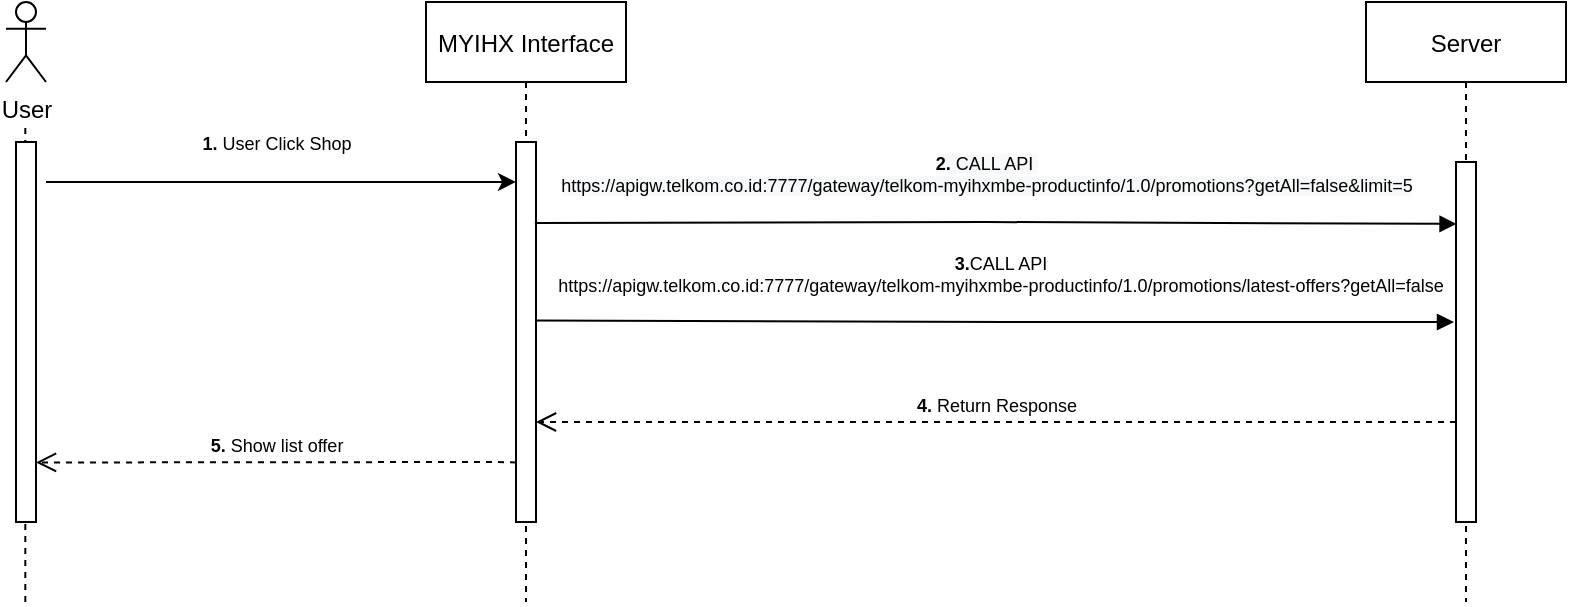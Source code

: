 <mxfile version="16.1.0" type="device"><diagram id="kgpKYQtTHZ0yAKxKKP6v" name="Page-1"><mxGraphModel dx="1185" dy="655" grid="1" gridSize="10" guides="1" tooltips="1" connect="1" arrows="1" fold="1" page="1" pageScale="1" pageWidth="850" pageHeight="1100" math="0" shadow="0"><root><mxCell id="0"/><mxCell id="1" parent="0"/><mxCell id="3nuBFxr9cyL0pnOWT2aG-1" value="MYIHX Interface" style="shape=umlLifeline;perimeter=lifelinePerimeter;container=1;collapsible=0;recursiveResize=0;rounded=0;shadow=0;strokeWidth=1;" parent="1" vertex="1"><mxGeometry x="250" y="70" width="100" height="300" as="geometry"/></mxCell><mxCell id="3nuBFxr9cyL0pnOWT2aG-2" value="" style="points=[];perimeter=orthogonalPerimeter;rounded=0;shadow=0;strokeWidth=1;" parent="3nuBFxr9cyL0pnOWT2aG-1" vertex="1"><mxGeometry x="45" y="70" width="10" height="190" as="geometry"/></mxCell><mxCell id="3nuBFxr9cyL0pnOWT2aG-5" value="Server" style="shape=umlLifeline;perimeter=lifelinePerimeter;container=1;collapsible=0;recursiveResize=0;rounded=0;shadow=0;strokeWidth=1;" parent="1" vertex="1"><mxGeometry x="720" y="70" width="100" height="300" as="geometry"/></mxCell><mxCell id="3nuBFxr9cyL0pnOWT2aG-6" value="" style="points=[];perimeter=orthogonalPerimeter;rounded=0;shadow=0;strokeWidth=1;" parent="3nuBFxr9cyL0pnOWT2aG-5" vertex="1"><mxGeometry x="45" y="80" width="10" height="180" as="geometry"/></mxCell><mxCell id="VQohepU4JE3NEmtiPmTu-4" value="" style="endArrow=classic;html=1;rounded=0;exitX=1.5;exitY=0.105;exitDx=0;exitDy=0;exitPerimeter=0;" edge="1" parent="1" source="VQohepU4JE3NEmtiPmTu-3" target="3nuBFxr9cyL0pnOWT2aG-2"><mxGeometry width="50" height="50" relative="1" as="geometry"><mxPoint x="160" y="150" as="sourcePoint"/><mxPoint x="340" y="170" as="targetPoint"/></mxGeometry></mxCell><mxCell id="VQohepU4JE3NEmtiPmTu-5" value="&lt;font style=&quot;font-size: 9px&quot;&gt;&lt;b&gt;1.&lt;/b&gt; User Click Shop&lt;/font&gt;" style="text;html=1;align=center;verticalAlign=middle;resizable=0;points=[];autosize=1;strokeColor=none;fillColor=none;" vertex="1" parent="1"><mxGeometry x="130" y="130" width="90" height="20" as="geometry"/></mxCell><mxCell id="VQohepU4JE3NEmtiPmTu-7" value="&lt;font style=&quot;font-size: 9px&quot;&gt;&lt;br&gt;&lt;/font&gt;" style="text;html=1;align=center;verticalAlign=middle;resizable=0;points=[];autosize=1;strokeColor=none;fillColor=none;" vertex="1" parent="1"><mxGeometry x="530" y="130" width="20" height="20" as="geometry"/></mxCell><mxCell id="VQohepU4JE3NEmtiPmTu-8" value="&lt;b&gt;4. &lt;/b&gt;Return Response" style="html=1;verticalAlign=bottom;endArrow=open;dashed=1;endSize=8;rounded=0;fontSize=9;" edge="1" parent="1" source="3nuBFxr9cyL0pnOWT2aG-6" target="3nuBFxr9cyL0pnOWT2aG-2"><mxGeometry relative="1" as="geometry"><mxPoint x="520" y="210" as="sourcePoint"/><mxPoint x="440" y="210" as="targetPoint"/><Array as="points"><mxPoint x="540" y="280"/></Array></mxGeometry></mxCell><mxCell id="VQohepU4JE3NEmtiPmTu-10" value="" style="group" vertex="1" connectable="0" parent="1"><mxGeometry x="40" y="70" width="20" height="300" as="geometry"/></mxCell><mxCell id="VQohepU4JE3NEmtiPmTu-1" value="User" style="shape=umlActor;verticalLabelPosition=bottom;verticalAlign=top;html=1;outlineConnect=0;" vertex="1" parent="VQohepU4JE3NEmtiPmTu-10"><mxGeometry width="20" height="40" as="geometry"/></mxCell><mxCell id="VQohepU4JE3NEmtiPmTu-2" value="" style="endArrow=none;dashed=1;html=1;rounded=0;" edge="1" parent="VQohepU4JE3NEmtiPmTu-10"><mxGeometry width="50" height="50" relative="1" as="geometry"><mxPoint x="9.66" y="300" as="sourcePoint"/><mxPoint x="9.66" y="60" as="targetPoint"/></mxGeometry></mxCell><mxCell id="VQohepU4JE3NEmtiPmTu-3" value="" style="points=[];perimeter=orthogonalPerimeter;rounded=0;shadow=0;strokeWidth=1;" vertex="1" parent="VQohepU4JE3NEmtiPmTu-10"><mxGeometry x="5" y="70" width="10" height="190" as="geometry"/></mxCell><mxCell id="VQohepU4JE3NEmtiPmTu-9" value="&lt;b&gt;5. &lt;/b&gt;Show list offer" style="html=1;verticalAlign=bottom;endArrow=open;dashed=1;endSize=8;rounded=0;fontSize=9;" edge="1" parent="1"><mxGeometry relative="1" as="geometry"><mxPoint x="295" y="300.24" as="sourcePoint"/><mxPoint x="55" y="300.24" as="targetPoint"/><Array as="points"><mxPoint x="285" y="300"/></Array></mxGeometry></mxCell><mxCell id="VQohepU4JE3NEmtiPmTu-16" value="&lt;b&gt;3.&lt;/b&gt;CALL API &lt;br&gt;https://apigw.telkom.co.id:7777/gateway/telkom-myihxmbe-productinfo/1.0/promotions/latest-offers?getAll=false" style="html=1;verticalAlign=bottom;endArrow=block;rounded=0;fontSize=9;exitX=0.969;exitY=0.47;exitDx=0;exitDy=0;exitPerimeter=0;targetPerimeterSpacing=1;" edge="1" parent="1" source="3nuBFxr9cyL0pnOWT2aG-2" target="3nuBFxr9cyL0pnOWT2aG-6"><mxGeometry x="0.013" y="10" width="80" relative="1" as="geometry"><mxPoint x="310" y="230" as="sourcePoint"/><mxPoint x="510" y="230" as="targetPoint"/><Array as="points"><mxPoint x="540" y="230"/></Array><mxPoint as="offset"/></mxGeometry></mxCell><mxCell id="VQohepU4JE3NEmtiPmTu-17" value="&lt;b style=&quot;background-color: rgb(248 , 249 , 250)&quot;&gt;2.&lt;/b&gt;&lt;span style=&quot;background-color: rgb(248 , 249 , 250)&quot;&gt;&amp;nbsp;CALL API&amp;nbsp;&lt;/span&gt;&lt;br style=&quot;background-color: rgb(248 , 249 , 250)&quot;&gt;&lt;span style=&quot;background-color: rgb(248 , 249 , 250)&quot;&gt;https://apigw.telkom.co.id:7777/gateway/telkom-myihxmbe-productinfo/1.0/promotions?getAll=false&amp;amp;limit=5&lt;/span&gt;" style="html=1;verticalAlign=bottom;endArrow=block;rounded=0;fontSize=9;endSize=6;targetPerimeterSpacing=0;exitX=0.944;exitY=0.213;exitDx=0;exitDy=0;exitPerimeter=0;entryX=0.028;entryY=0.172;entryDx=0;entryDy=0;entryPerimeter=0;" edge="1" parent="1" source="3nuBFxr9cyL0pnOWT2aG-2" target="3nuBFxr9cyL0pnOWT2aG-6"><mxGeometry x="-0.021" y="10" width="80" relative="1" as="geometry"><mxPoint x="310" y="180" as="sourcePoint"/><mxPoint x="760" y="180" as="targetPoint"/><Array as="points"><mxPoint x="530" y="180"/></Array><mxPoint as="offset"/></mxGeometry></mxCell></root></mxGraphModel></diagram></mxfile>